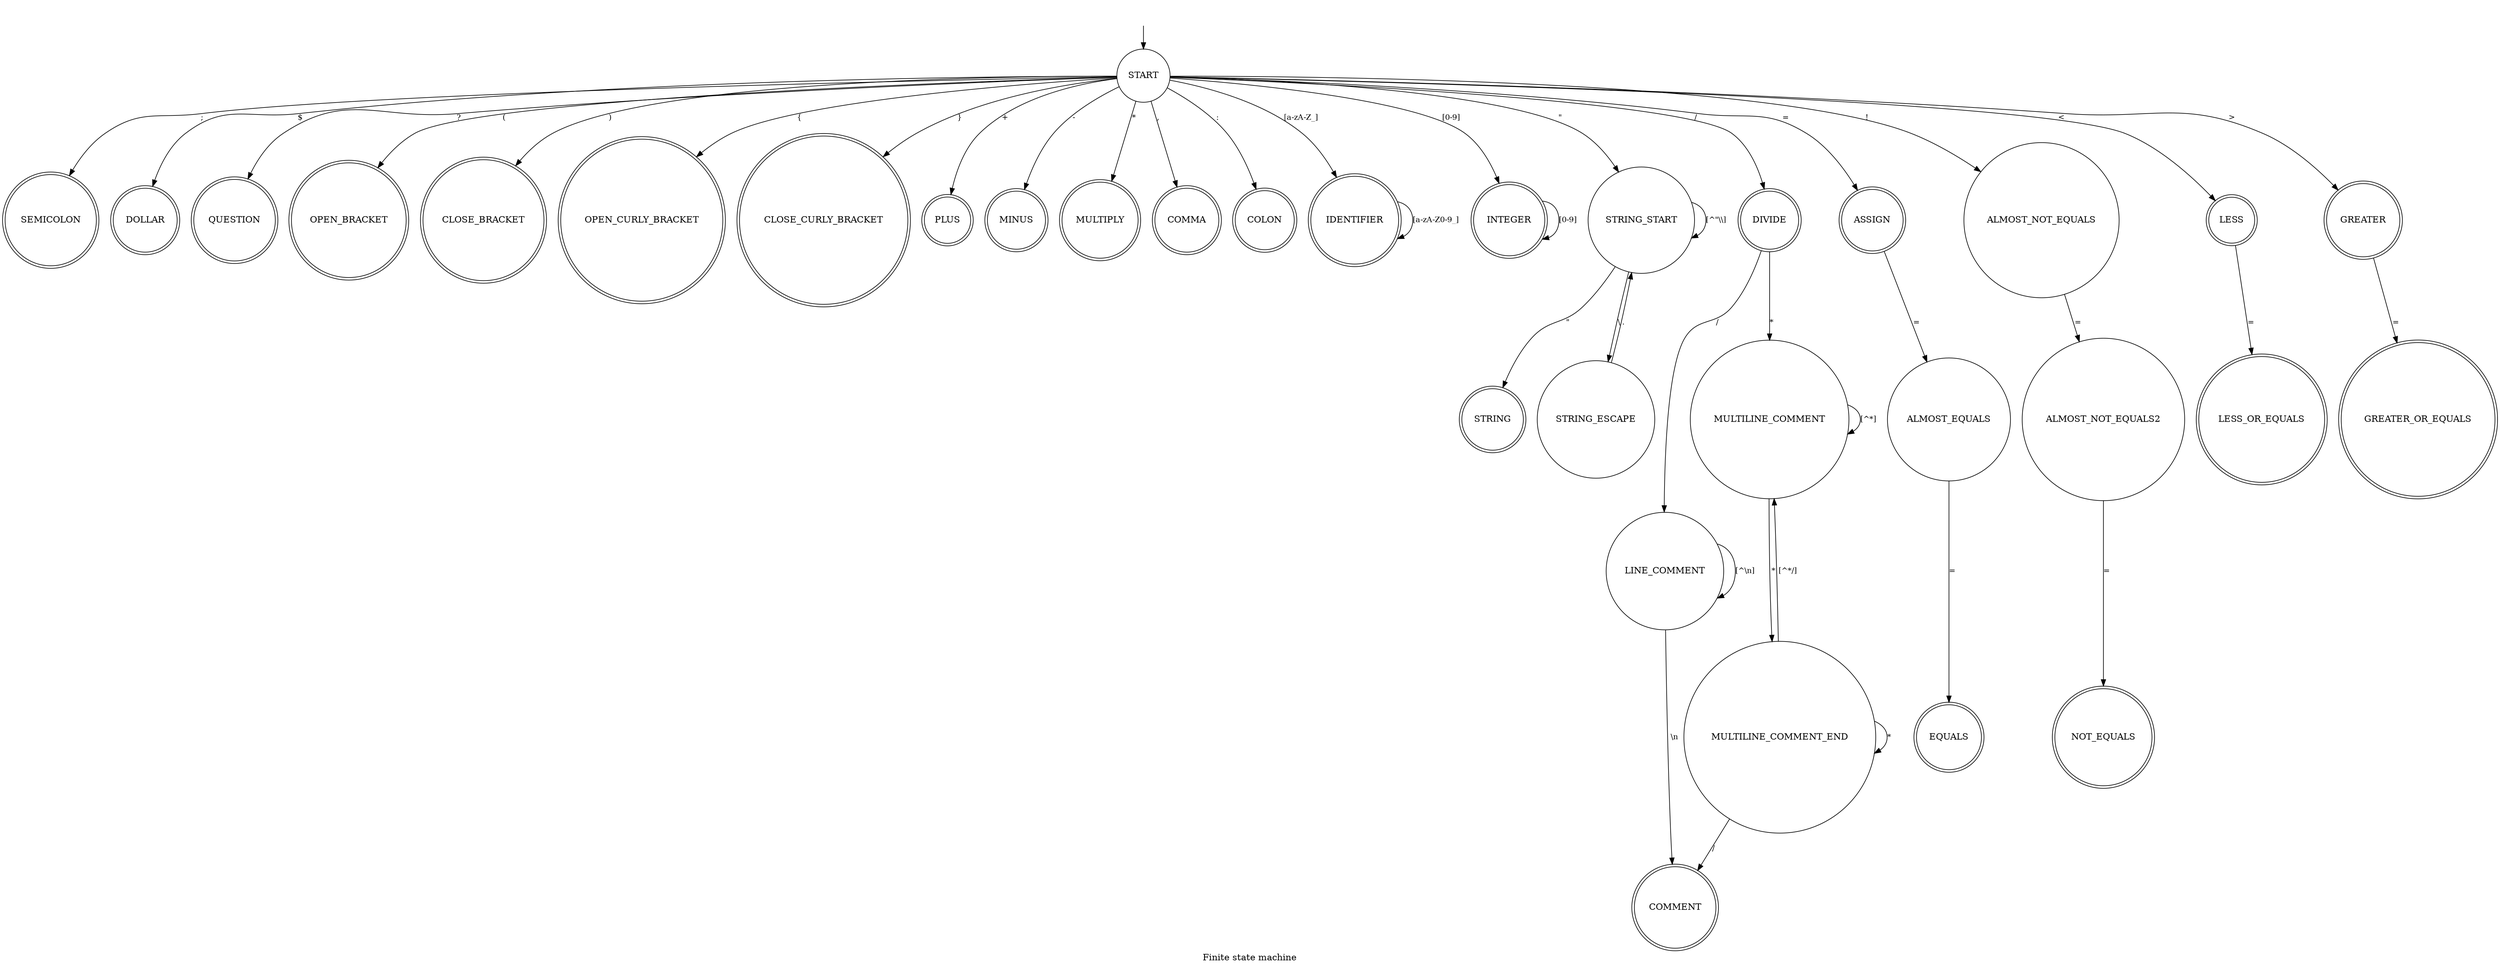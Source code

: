 digraph {
    node [shape=doublecircle]
    edge [fontsize=12.0,ranksep=1.0]
    entry [label="", shape=none]
    START [shape=circle]
    entry -> START
    START -> SEMICOLON [label=";"]
    START -> DOLLAR [label="$"]
    START -> QUESTION [label="?"]
    START -> OPEN_BRACKET [label="("]
    START -> CLOSE_BRACKET [label=")"]
    START -> OPEN_CURLY_BRACKET [label="{"]
    START -> CLOSE_CURLY_BRACKET [label="}"]
    START -> PLUS [label="+"]
    START -> MINUS [label="-"]
    START -> MULTIPLY [label="*"]
    START -> COMMA [label=","]
    START -> COLON [label=":"]
    START -> IDENTIFIER [label="[a-zA-Z_]"]
    IDENTIFIER -> IDENTIFIER [label="[a-zA-Z0-9_]"]
    START -> INTEGER [label="[0-9]"]
    INTEGER -> INTEGER [label="[0-9]"]
    START -> STRING_START [label="\""]
    STRING_START [shape=circle]
    STRING_START -> STRING_START [label="[^\"\\\\]"]
    STRING_START -> STRING [label="\""]
    STRING_START -> STRING_ESCAPE [label="\\"]
    STRING_ESCAPE [shape=circle]
    STRING_ESCAPE -> STRING_START [label="."]
    START -> DIVIDE [label="/"]
    DIVIDE -> LINE_COMMENT [label="/"]
    DIVIDE -> MULTILINE_COMMENT [label="*"]
    LINE_COMMENT [shape=circle]
    LINE_COMMENT -> LINE_COMMENT [label="[^\\n]"]
    LINE_COMMENT -> COMMENT [label="\\n"]
    MULTILINE_COMMENT [shape=circle]
    MULTILINE_COMMENT -> MULTILINE_COMMENT [label="[^*]"]
    MULTILINE_COMMENT -> MULTILINE_COMMENT_END [label="*"]
    MULTILINE_COMMENT_END [shape=circle]
    MULTILINE_COMMENT_END -> COMMENT [label="/"]
    MULTILINE_COMMENT_END -> MULTILINE_COMMENT_END [label="*"]
    MULTILINE_COMMENT_END -> MULTILINE_COMMENT [label="[^*/]"]
    START -> ASSIGN [label="="]
    ASSIGN -> ALMOST_EQUALS [label="="]
    ALMOST_EQUALS [shape=circle]
    ALMOST_EQUALS -> EQUALS [label="="]
    START -> ALMOST_NOT_EQUALS [label="!"]
    ALMOST_NOT_EQUALS [shape=circle]
    ALMOST_NOT_EQUALS -> ALMOST_NOT_EQUALS2 [label="="]
    ALMOST_NOT_EQUALS2 [shape=circle]
    ALMOST_NOT_EQUALS2 -> NOT_EQUALS [label="="]
    START -> LESS [label="<"]
    LESS -> LESS_OR_EQUALS [label="="]
    START -> GREATER [label=">"]
    GREATER -> GREATER_OR_EQUALS [label="="]
    label="Finite state machine"
}